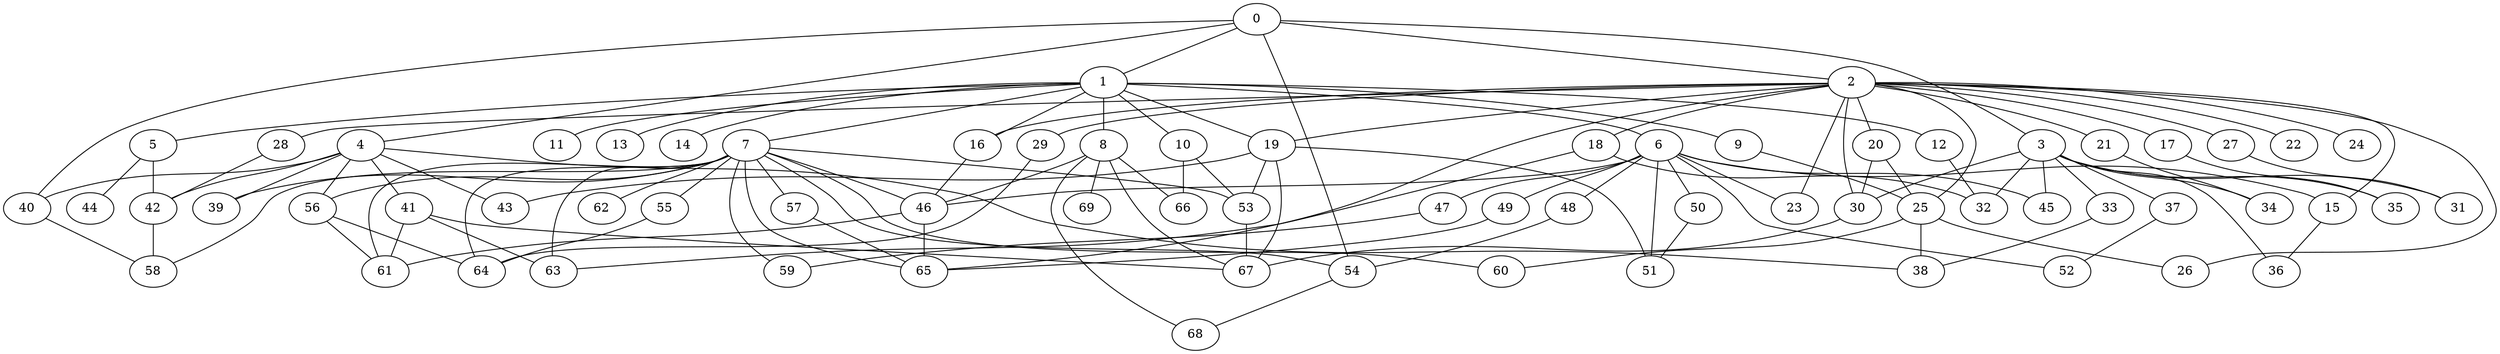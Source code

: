 
graph graphname {
    0 -- 1
0 -- 2
0 -- 3
0 -- 4
0 -- 54
0 -- 40
1 -- 5
1 -- 6
1 -- 7
1 -- 8
1 -- 9
1 -- 10
1 -- 11
1 -- 12
1 -- 13
1 -- 14
1 -- 16
1 -- 19
2 -- 15
2 -- 16
2 -- 17
2 -- 18
2 -- 19
2 -- 20
2 -- 21
2 -- 22
2 -- 23
2 -- 24
2 -- 25
2 -- 26
2 -- 27
2 -- 28
2 -- 29
2 -- 30
2 -- 65
3 -- 32
3 -- 34
3 -- 35
3 -- 36
3 -- 37
3 -- 33
3 -- 31
3 -- 45
3 -- 30
4 -- 38
4 -- 39
4 -- 40
4 -- 41
4 -- 42
4 -- 43
4 -- 56
5 -- 44
5 -- 42
6 -- 45
6 -- 46
6 -- 47
6 -- 48
6 -- 49
6 -- 50
6 -- 51
6 -- 52
6 -- 15
6 -- 23
7 -- 64
7 -- 65
7 -- 53
7 -- 54
7 -- 55
7 -- 56
7 -- 57
7 -- 58
7 -- 59
7 -- 60
7 -- 61
7 -- 62
7 -- 63
7 -- 46
7 -- 39
8 -- 66
8 -- 67
8 -- 68
8 -- 69
8 -- 46
9 -- 25
10 -- 53
10 -- 66
12 -- 32
15 -- 36
16 -- 46
17 -- 35
18 -- 32
18 -- 63
19 -- 51
19 -- 43
19 -- 67
19 -- 53
20 -- 25
20 -- 30
21 -- 34
25 -- 26
25 -- 60
25 -- 38
27 -- 31
28 -- 42
29 -- 64
30 -- 67
33 -- 38
37 -- 52
40 -- 58
41 -- 61
41 -- 67
41 -- 63
42 -- 58
46 -- 65
46 -- 61
47 -- 59
48 -- 54
49 -- 65
50 -- 51
53 -- 67
54 -- 68
55 -- 64
56 -- 61
56 -- 64
57 -- 65

}
